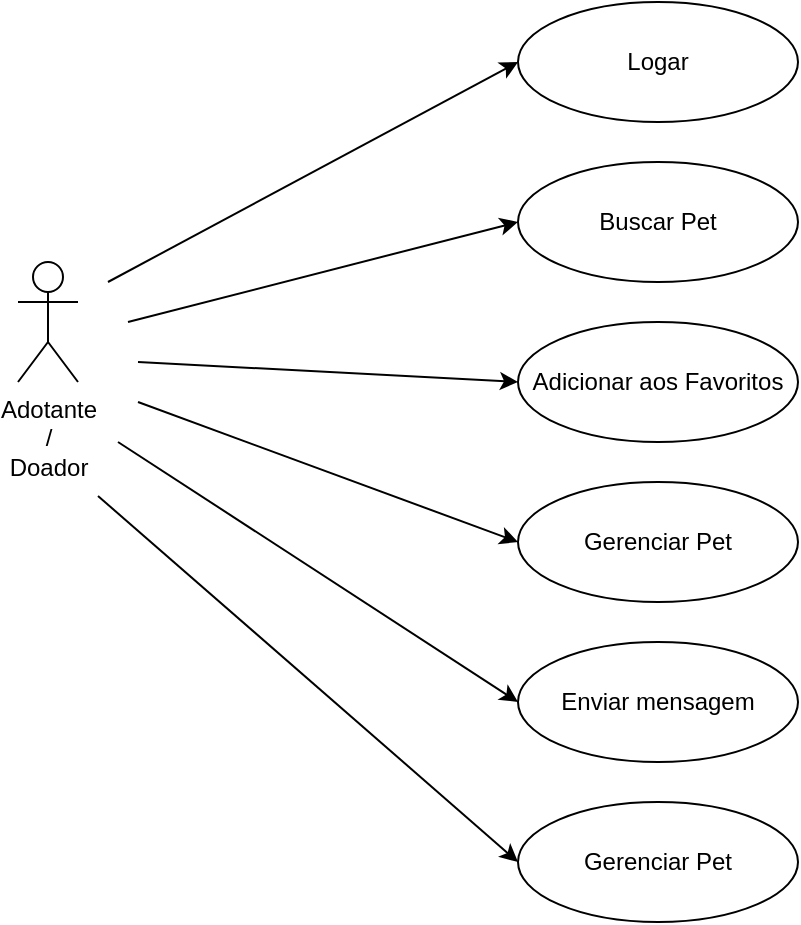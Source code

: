 <mxfile version="12.3.3" type="github" pages="1">
  <diagram id="b7IKxuHRr2_Voddetryc" name="PÃÂ¡gina-1">
    <mxGraphModel dx="1773" dy="517" grid="1" gridSize="10" guides="1" tooltips="1" connect="1" arrows="1" fold="1" page="1" pageScale="1" pageWidth="827" pageHeight="1169" math="0" shadow="0">
      <root>
        <mxCell id="0"/>
        <mxCell id="1" parent="0"/>
        <mxCell id="shlpxHYWHRnBp2qFNU5I-1" value="Adotante&lt;br&gt;/&lt;br&gt;Doador&lt;br&gt;" style="shape=umlActor;verticalLabelPosition=bottom;labelBackgroundColor=#ffffff;verticalAlign=top;html=1;outlineConnect=0;" parent="1" vertex="1">
          <mxGeometry x="-770" y="170" width="30" height="60" as="geometry"/>
        </mxCell>
        <mxCell id="shlpxHYWHRnBp2qFNU5I-4" value="Logar&lt;br&gt;" style="ellipse;whiteSpace=wrap;html=1;" parent="1" vertex="1">
          <mxGeometry x="-520" y="40" width="140" height="60" as="geometry"/>
        </mxCell>
        <mxCell id="shlpxHYWHRnBp2qFNU5I-5" value="Buscar Pet&lt;br&gt;" style="ellipse;whiteSpace=wrap;html=1;" parent="1" vertex="1">
          <mxGeometry x="-520" y="120" width="140" height="60" as="geometry"/>
        </mxCell>
        <mxCell id="shlpxHYWHRnBp2qFNU5I-15" value="Adicionar aos Favoritos&lt;br&gt;" style="ellipse;whiteSpace=wrap;html=1;" parent="1" vertex="1">
          <mxGeometry x="-520" y="200" width="140" height="60" as="geometry"/>
        </mxCell>
        <mxCell id="shlpxHYWHRnBp2qFNU5I-16" value="Enviar mensagem" style="ellipse;whiteSpace=wrap;html=1;" parent="1" vertex="1">
          <mxGeometry x="-520" y="360" width="140" height="60" as="geometry"/>
        </mxCell>
        <mxCell id="shlpxHYWHRnBp2qFNU5I-23" value="" style="endArrow=classic;html=1;entryX=0;entryY=0.5;entryDx=0;entryDy=0;" parent="1" target="shlpxHYWHRnBp2qFNU5I-16" edge="1">
          <mxGeometry width="50" height="50" relative="1" as="geometry">
            <mxPoint x="-720" y="260" as="sourcePoint"/>
            <mxPoint x="-570" y="370" as="targetPoint"/>
          </mxGeometry>
        </mxCell>
        <mxCell id="ISVNP2BsK-ZhtF6B-B8W-5" value="" style="endArrow=classic;html=1;strokeColor=#000000;entryX=0;entryY=0.5;entryDx=0;entryDy=0;" parent="1" target="shlpxHYWHRnBp2qFNU5I-4" edge="1">
          <mxGeometry width="50" height="50" relative="1" as="geometry">
            <mxPoint x="-725" y="180" as="sourcePoint"/>
            <mxPoint x="-549" y="30" as="targetPoint"/>
          </mxGeometry>
        </mxCell>
        <mxCell id="ISVNP2BsK-ZhtF6B-B8W-6" value="" style="endArrow=classic;html=1;strokeColor=#000000;entryX=0;entryY=0.5;entryDx=0;entryDy=0;" parent="1" target="shlpxHYWHRnBp2qFNU5I-5" edge="1">
          <mxGeometry width="50" height="50" relative="1" as="geometry">
            <mxPoint x="-715" y="200" as="sourcePoint"/>
            <mxPoint x="-555" y="110" as="targetPoint"/>
          </mxGeometry>
        </mxCell>
        <mxCell id="ISVNP2BsK-ZhtF6B-B8W-7" value="" style="endArrow=classic;html=1;strokeColor=#000000;entryX=0;entryY=0.5;entryDx=0;entryDy=0;" parent="1" target="shlpxHYWHRnBp2qFNU5I-15" edge="1">
          <mxGeometry width="50" height="50" relative="1" as="geometry">
            <mxPoint x="-710" y="220" as="sourcePoint"/>
            <mxPoint x="-590" y="230" as="targetPoint"/>
          </mxGeometry>
        </mxCell>
        <mxCell id="ISVNP2BsK-ZhtF6B-B8W-8" value="" style="endArrow=classic;html=1;strokeColor=#000000;entryX=0;entryY=0.5;entryDx=0;entryDy=0;" parent="1" target="td95CvPEebeKP2kWbkRP-2" edge="1">
          <mxGeometry width="50" height="50" relative="1" as="geometry">
            <mxPoint x="-710" y="240" as="sourcePoint"/>
            <mxPoint x="-580" y="300" as="targetPoint"/>
          </mxGeometry>
        </mxCell>
        <mxCell id="td95CvPEebeKP2kWbkRP-2" value="Gerenciar Pet" style="ellipse;whiteSpace=wrap;html=1;" vertex="1" parent="1">
          <mxGeometry x="-520" y="280" width="140" height="60" as="geometry"/>
        </mxCell>
        <mxCell id="td95CvPEebeKP2kWbkRP-5" value="Gerenciar Pet" style="ellipse;whiteSpace=wrap;html=1;" vertex="1" parent="1">
          <mxGeometry x="-520" y="440" width="140" height="60" as="geometry"/>
        </mxCell>
        <mxCell id="td95CvPEebeKP2kWbkRP-6" value="" style="endArrow=classic;html=1;entryX=0;entryY=0.5;entryDx=0;entryDy=0;" edge="1" parent="1" target="td95CvPEebeKP2kWbkRP-5">
          <mxGeometry width="50" height="50" relative="1" as="geometry">
            <mxPoint x="-730" y="287" as="sourcePoint"/>
            <mxPoint x="-540.98" y="419.98" as="targetPoint"/>
          </mxGeometry>
        </mxCell>
      </root>
    </mxGraphModel>
  </diagram>
</mxfile>

